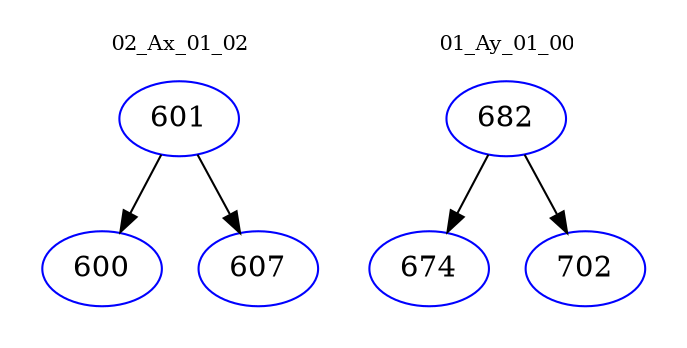 digraph{
subgraph cluster_0 {
color = white
label = "02_Ax_01_02";
fontsize=10;
T0_601 [label="601", color="blue"]
T0_601 -> T0_600 [color="black"]
T0_600 [label="600", color="blue"]
T0_601 -> T0_607 [color="black"]
T0_607 [label="607", color="blue"]
}
subgraph cluster_1 {
color = white
label = "01_Ay_01_00";
fontsize=10;
T1_682 [label="682", color="blue"]
T1_682 -> T1_674 [color="black"]
T1_674 [label="674", color="blue"]
T1_682 -> T1_702 [color="black"]
T1_702 [label="702", color="blue"]
}
}
